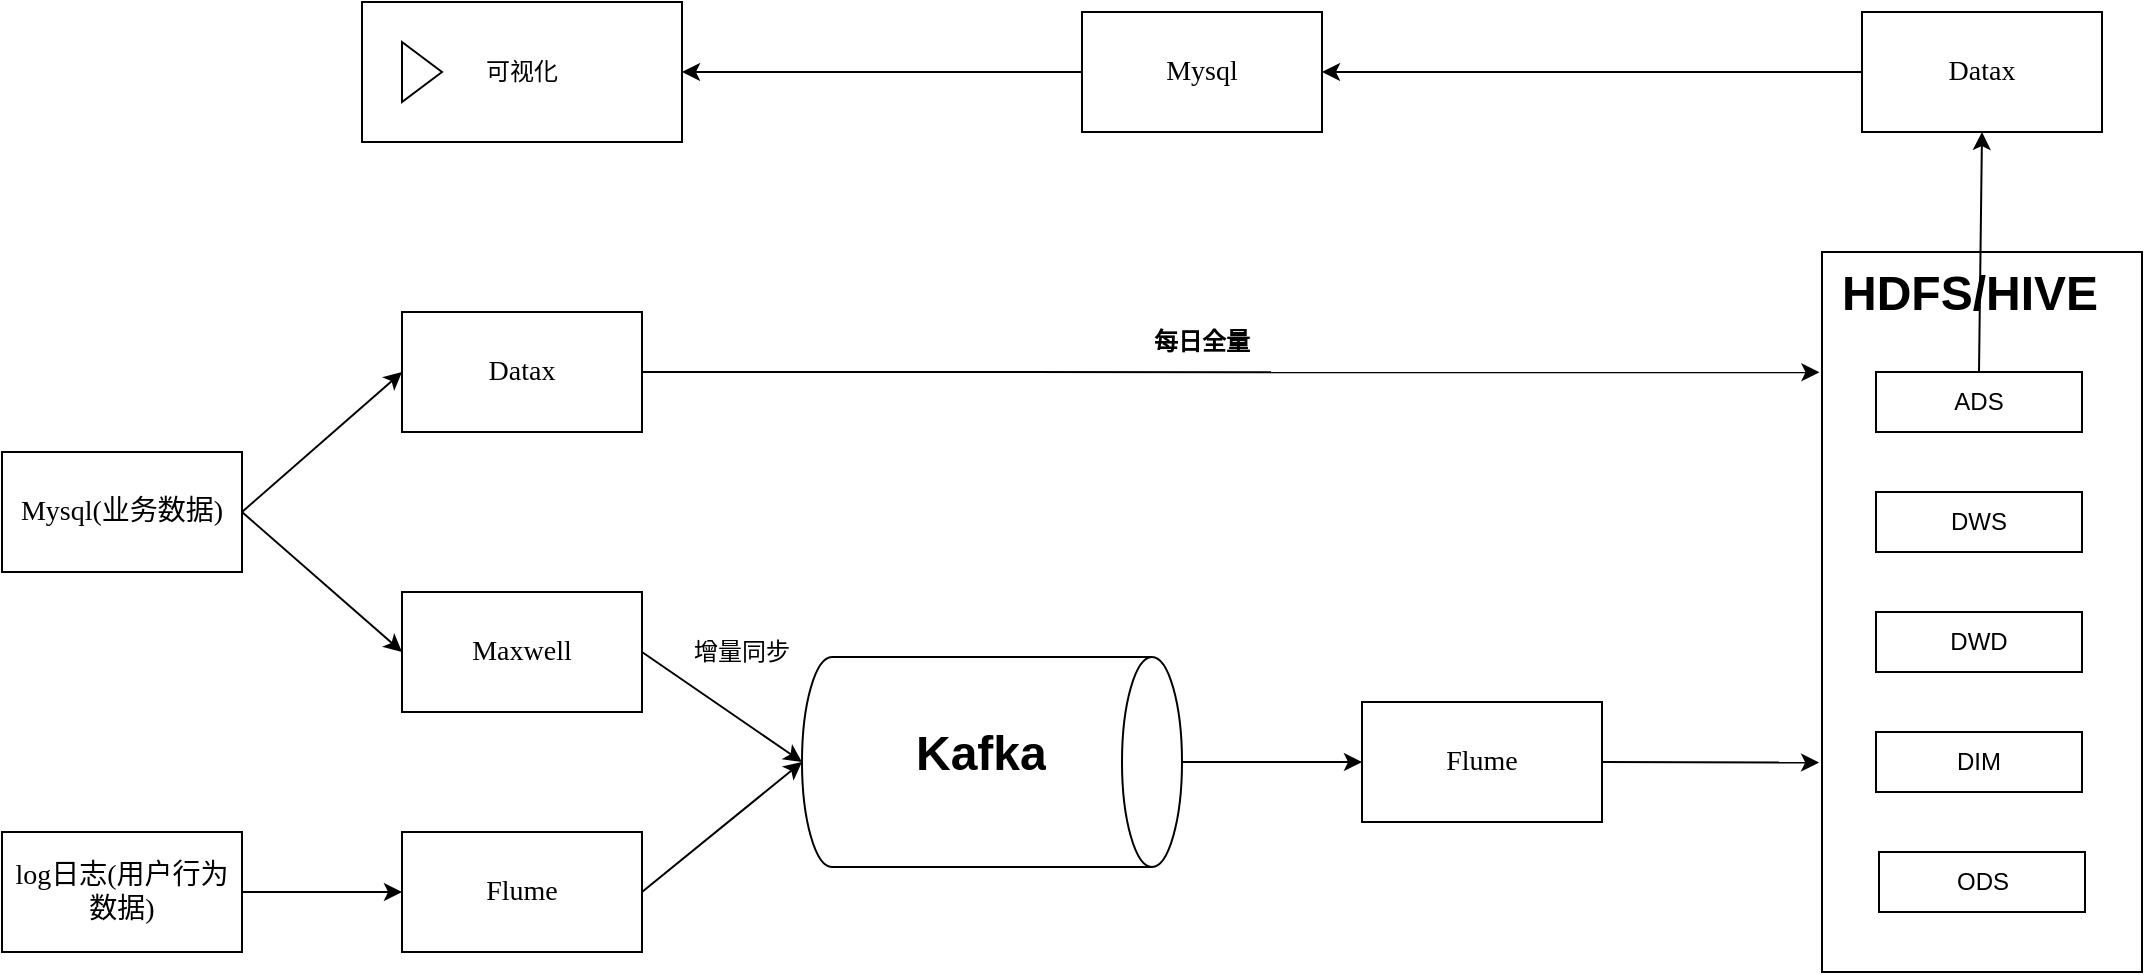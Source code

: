 <mxfile version="24.6.4" type="github">
  <diagram name="第 1 页" id="dqBaYqO7WzD5fqr5qZA4">
    <mxGraphModel dx="1518" dy="669" grid="1" gridSize="10" guides="1" tooltips="1" connect="1" arrows="1" fold="1" page="1" pageScale="1" pageWidth="827" pageHeight="1169" math="0" shadow="0">
      <root>
        <mxCell id="0" />
        <mxCell id="1" parent="0" />
        <mxCell id="vWg-QGZOdzcZlGOuCy5n-1" value="&lt;font face=&quot;Garamond&quot; style=&quot;font-size: 14px;&quot;&gt;Mysql(&lt;/font&gt;&lt;span style=&quot;font-family: Garamond; font-size: 14px;&quot;&gt;业务数据&lt;/span&gt;&lt;font face=&quot;Garamond&quot; style=&quot;font-size: 14px;&quot;&gt;)&lt;/font&gt;" style="rounded=0;whiteSpace=wrap;html=1;" vertex="1" parent="1">
          <mxGeometry x="120" y="290" width="120" height="60" as="geometry" />
        </mxCell>
        <mxCell id="vWg-QGZOdzcZlGOuCy5n-2" value="&lt;font face=&quot;Garamond&quot;&gt;&lt;span style=&quot;font-size: 14px;&quot;&gt;Datax&lt;/span&gt;&lt;/font&gt;" style="rounded=0;whiteSpace=wrap;html=1;" vertex="1" parent="1">
          <mxGeometry x="320" y="220" width="120" height="60" as="geometry" />
        </mxCell>
        <mxCell id="vWg-QGZOdzcZlGOuCy5n-3" value="&lt;font face=&quot;Garamond&quot;&gt;&lt;span style=&quot;font-size: 14px;&quot;&gt;Maxwell&lt;/span&gt;&lt;/font&gt;" style="rounded=0;whiteSpace=wrap;html=1;" vertex="1" parent="1">
          <mxGeometry x="320" y="360" width="120" height="60" as="geometry" />
        </mxCell>
        <mxCell id="vWg-QGZOdzcZlGOuCy5n-4" value="&lt;font face=&quot;Garamond&quot; style=&quot;font-size: 14px;&quot;&gt;log日志(&lt;/font&gt;&lt;span style=&quot;font-family: Garamond; font-size: 14px;&quot;&gt;用户行为数据&lt;/span&gt;&lt;span style=&quot;font-size: 14px; font-family: Garamond; background-color: initial;&quot;&gt;)&lt;/span&gt;" style="rounded=0;whiteSpace=wrap;html=1;" vertex="1" parent="1">
          <mxGeometry x="120" y="480" width="120" height="60" as="geometry" />
        </mxCell>
        <mxCell id="vWg-QGZOdzcZlGOuCy5n-5" value="&lt;font face=&quot;Garamond&quot;&gt;&lt;span style=&quot;font-size: 14px;&quot;&gt;Flume&lt;/span&gt;&lt;/font&gt;" style="rounded=0;whiteSpace=wrap;html=1;" vertex="1" parent="1">
          <mxGeometry x="320" y="480" width="120" height="60" as="geometry" />
        </mxCell>
        <mxCell id="vWg-QGZOdzcZlGOuCy5n-7" value="" style="shape=cylinder3;whiteSpace=wrap;html=1;boundedLbl=1;backgroundOutline=1;size=15;rotation=90;" vertex="1" parent="1">
          <mxGeometry x="562.5" y="350" width="105" height="190" as="geometry" />
        </mxCell>
        <mxCell id="vWg-QGZOdzcZlGOuCy5n-8" value="&lt;h1 style=&quot;margin-top: 0px;&quot;&gt;Kafka&lt;/h1&gt;" style="text;html=1;whiteSpace=wrap;overflow=hidden;rounded=0;" vertex="1" parent="1">
          <mxGeometry x="575" y="420" width="80" height="40" as="geometry" />
        </mxCell>
        <mxCell id="vWg-QGZOdzcZlGOuCy5n-9" value="" style="endArrow=classic;html=1;rounded=0;entryX=0;entryY=0.5;entryDx=0;entryDy=0;exitX=1;exitY=0.5;exitDx=0;exitDy=0;" edge="1" parent="1" source="vWg-QGZOdzcZlGOuCy5n-1" target="vWg-QGZOdzcZlGOuCy5n-2">
          <mxGeometry width="50" height="50" relative="1" as="geometry">
            <mxPoint x="370" y="480" as="sourcePoint" />
            <mxPoint x="420" y="430" as="targetPoint" />
          </mxGeometry>
        </mxCell>
        <mxCell id="vWg-QGZOdzcZlGOuCy5n-10" value="" style="endArrow=classic;html=1;rounded=0;entryX=0;entryY=0.5;entryDx=0;entryDy=0;" edge="1" parent="1" target="vWg-QGZOdzcZlGOuCy5n-3">
          <mxGeometry width="50" height="50" relative="1" as="geometry">
            <mxPoint x="240" y="320" as="sourcePoint" />
            <mxPoint x="330" y="260" as="targetPoint" />
          </mxGeometry>
        </mxCell>
        <mxCell id="vWg-QGZOdzcZlGOuCy5n-12" value="" style="endArrow=classic;html=1;rounded=0;entryX=0;entryY=0.5;entryDx=0;entryDy=0;exitX=1;exitY=0.5;exitDx=0;exitDy=0;" edge="1" parent="1" source="vWg-QGZOdzcZlGOuCy5n-4" target="vWg-QGZOdzcZlGOuCy5n-5">
          <mxGeometry width="50" height="50" relative="1" as="geometry">
            <mxPoint x="250" y="330" as="sourcePoint" />
            <mxPoint x="330" y="400" as="targetPoint" />
          </mxGeometry>
        </mxCell>
        <mxCell id="vWg-QGZOdzcZlGOuCy5n-13" value="" style="endArrow=classic;html=1;rounded=0;entryX=0.5;entryY=1;entryDx=0;entryDy=0;exitX=1;exitY=0.5;exitDx=0;exitDy=0;entryPerimeter=0;" edge="1" parent="1" source="vWg-QGZOdzcZlGOuCy5n-3" target="vWg-QGZOdzcZlGOuCy5n-7">
          <mxGeometry width="50" height="50" relative="1" as="geometry">
            <mxPoint x="250" y="520" as="sourcePoint" />
            <mxPoint x="330" y="520" as="targetPoint" />
          </mxGeometry>
        </mxCell>
        <mxCell id="vWg-QGZOdzcZlGOuCy5n-14" value="" style="endArrow=classic;html=1;rounded=0;exitX=1;exitY=0.5;exitDx=0;exitDy=0;entryX=0.5;entryY=1;entryDx=0;entryDy=0;entryPerimeter=0;" edge="1" parent="1" source="vWg-QGZOdzcZlGOuCy5n-5" target="vWg-QGZOdzcZlGOuCy5n-7">
          <mxGeometry width="50" height="50" relative="1" as="geometry">
            <mxPoint x="450" y="400" as="sourcePoint" />
            <mxPoint x="510" y="440" as="targetPoint" />
          </mxGeometry>
        </mxCell>
        <mxCell id="vWg-QGZOdzcZlGOuCy5n-16" value="" style="rounded=0;whiteSpace=wrap;html=1;" vertex="1" parent="1">
          <mxGeometry x="1030" y="190" width="160" height="360" as="geometry" />
        </mxCell>
        <mxCell id="vWg-QGZOdzcZlGOuCy5n-20" value="&lt;h1 style=&quot;margin-top: 0px;&quot;&gt;HDFS/HIVE&lt;/h1&gt;" style="text;html=1;whiteSpace=wrap;overflow=hidden;rounded=0;" vertex="1" parent="1">
          <mxGeometry x="1037.5" y="190" width="145" height="40" as="geometry" />
        </mxCell>
        <mxCell id="vWg-QGZOdzcZlGOuCy5n-26" value="ODS" style="rounded=0;whiteSpace=wrap;html=1;" vertex="1" parent="1">
          <mxGeometry x="1058.5" y="490" width="103" height="30" as="geometry" />
        </mxCell>
        <mxCell id="vWg-QGZOdzcZlGOuCy5n-27" value="DIM" style="rounded=0;whiteSpace=wrap;html=1;" vertex="1" parent="1">
          <mxGeometry x="1057" y="430" width="103" height="30" as="geometry" />
        </mxCell>
        <mxCell id="vWg-QGZOdzcZlGOuCy5n-28" value="DWD" style="rounded=0;whiteSpace=wrap;html=1;" vertex="1" parent="1">
          <mxGeometry x="1057" y="370" width="103" height="30" as="geometry" />
        </mxCell>
        <mxCell id="vWg-QGZOdzcZlGOuCy5n-29" value="DWS" style="rounded=0;whiteSpace=wrap;html=1;" vertex="1" parent="1">
          <mxGeometry x="1057" y="310" width="103" height="30" as="geometry" />
        </mxCell>
        <mxCell id="vWg-QGZOdzcZlGOuCy5n-30" value="ADS" style="rounded=0;whiteSpace=wrap;html=1;" vertex="1" parent="1">
          <mxGeometry x="1057" y="250" width="103" height="30" as="geometry" />
        </mxCell>
        <mxCell id="vWg-QGZOdzcZlGOuCy5n-31" value="&lt;font face=&quot;Garamond&quot;&gt;&lt;span style=&quot;font-size: 14px;&quot;&gt;Datax&lt;/span&gt;&lt;/font&gt;" style="rounded=0;whiteSpace=wrap;html=1;" vertex="1" parent="1">
          <mxGeometry x="1050" y="70" width="120" height="60" as="geometry" />
        </mxCell>
        <mxCell id="vWg-QGZOdzcZlGOuCy5n-32" value="&lt;font face=&quot;Garamond&quot;&gt;&lt;span style=&quot;font-size: 14px;&quot;&gt;Mysql&lt;/span&gt;&lt;/font&gt;" style="rounded=0;whiteSpace=wrap;html=1;" vertex="1" parent="1">
          <mxGeometry x="660" y="70" width="120" height="60" as="geometry" />
        </mxCell>
        <mxCell id="vWg-QGZOdzcZlGOuCy5n-35" value="" style="endArrow=classic;html=1;rounded=0;exitX=0.5;exitY=0;exitDx=0;exitDy=0;exitPerimeter=0;entryX=0;entryY=0.5;entryDx=0;entryDy=0;" edge="1" parent="1" source="vWg-QGZOdzcZlGOuCy5n-7" target="vWg-QGZOdzcZlGOuCy5n-42">
          <mxGeometry width="50" height="50" relative="1" as="geometry">
            <mxPoint x="450" y="400" as="sourcePoint" />
            <mxPoint x="770" y="500" as="targetPoint" />
          </mxGeometry>
        </mxCell>
        <mxCell id="vWg-QGZOdzcZlGOuCy5n-36" value="" style="endArrow=classic;html=1;rounded=0;exitX=0.5;exitY=0;exitDx=0;exitDy=0;entryX=0.5;entryY=1;entryDx=0;entryDy=0;" edge="1" parent="1" source="vWg-QGZOdzcZlGOuCy5n-30" target="vWg-QGZOdzcZlGOuCy5n-31">
          <mxGeometry width="50" height="50" relative="1" as="geometry">
            <mxPoint x="950" y="455" as="sourcePoint" />
            <mxPoint x="1040" y="455" as="targetPoint" />
          </mxGeometry>
        </mxCell>
        <mxCell id="vWg-QGZOdzcZlGOuCy5n-37" value="" style="endArrow=classic;html=1;rounded=0;exitX=0;exitY=0.5;exitDx=0;exitDy=0;entryX=1;entryY=0.5;entryDx=0;entryDy=0;" edge="1" parent="1" source="vWg-QGZOdzcZlGOuCy5n-31" target="vWg-QGZOdzcZlGOuCy5n-32">
          <mxGeometry width="50" height="50" relative="1" as="geometry">
            <mxPoint x="890" y="200" as="sourcePoint" />
            <mxPoint x="890" y="140" as="targetPoint" />
          </mxGeometry>
        </mxCell>
        <mxCell id="vWg-QGZOdzcZlGOuCy5n-38" value="" style="endArrow=classic;html=1;rounded=0;exitX=0;exitY=0.5;exitDx=0;exitDy=0;entryX=1;entryY=0.5;entryDx=0;entryDy=0;" edge="1" parent="1" source="vWg-QGZOdzcZlGOuCy5n-32" target="vWg-QGZOdzcZlGOuCy5n-45">
          <mxGeometry width="50" height="50" relative="1" as="geometry">
            <mxPoint x="830" y="110" as="sourcePoint" />
            <mxPoint x="440" y="100" as="targetPoint" />
          </mxGeometry>
        </mxCell>
        <mxCell id="vWg-QGZOdzcZlGOuCy5n-39" value="" style="endArrow=classic;html=1;rounded=0;exitX=1;exitY=0.5;exitDx=0;exitDy=0;entryX=-0.008;entryY=0.167;entryDx=0;entryDy=0;entryPerimeter=0;" edge="1" parent="1" source="vWg-QGZOdzcZlGOuCy5n-2" target="vWg-QGZOdzcZlGOuCy5n-16">
          <mxGeometry width="50" height="50" relative="1" as="geometry">
            <mxPoint x="720" y="455" as="sourcePoint" />
            <mxPoint x="810" y="455" as="targetPoint" />
          </mxGeometry>
        </mxCell>
        <mxCell id="vWg-QGZOdzcZlGOuCy5n-40" value="每日全量" style="text;html=1;align=center;verticalAlign=middle;whiteSpace=wrap;rounded=0;fontStyle=1" vertex="1" parent="1">
          <mxGeometry x="690" y="220" width="60" height="30" as="geometry" />
        </mxCell>
        <mxCell id="vWg-QGZOdzcZlGOuCy5n-41" value="增量同步" style="text;html=1;align=center;verticalAlign=middle;whiteSpace=wrap;rounded=0;" vertex="1" parent="1">
          <mxGeometry x="460" y="375" width="60" height="30" as="geometry" />
        </mxCell>
        <mxCell id="vWg-QGZOdzcZlGOuCy5n-42" value="&lt;font face=&quot;Garamond&quot;&gt;&lt;span style=&quot;font-size: 14px;&quot;&gt;Flume&lt;/span&gt;&lt;/font&gt;" style="rounded=0;whiteSpace=wrap;html=1;" vertex="1" parent="1">
          <mxGeometry x="800" y="415" width="120" height="60" as="geometry" />
        </mxCell>
        <mxCell id="vWg-QGZOdzcZlGOuCy5n-43" value="" style="endArrow=classic;html=1;rounded=0;exitX=1;exitY=0.5;exitDx=0;exitDy=0;entryX=-0.009;entryY=0.709;entryDx=0;entryDy=0;entryPerimeter=0;" edge="1" parent="1" source="vWg-QGZOdzcZlGOuCy5n-42" target="vWg-QGZOdzcZlGOuCy5n-16">
          <mxGeometry width="50" height="50" relative="1" as="geometry">
            <mxPoint x="720" y="455" as="sourcePoint" />
            <mxPoint x="810" y="455" as="targetPoint" />
          </mxGeometry>
        </mxCell>
        <mxCell id="vWg-QGZOdzcZlGOuCy5n-45" value="可视化" style="html=1;whiteSpace=wrap;container=1;recursiveResize=0;collapsible=0;" vertex="1" parent="1">
          <mxGeometry x="300" y="65" width="160" height="70" as="geometry" />
        </mxCell>
        <mxCell id="vWg-QGZOdzcZlGOuCy5n-46" value="" style="triangle;html=1;whiteSpace=wrap;" vertex="1" parent="vWg-QGZOdzcZlGOuCy5n-45">
          <mxGeometry x="20" y="20" width="20" height="30" as="geometry" />
        </mxCell>
      </root>
    </mxGraphModel>
  </diagram>
</mxfile>
